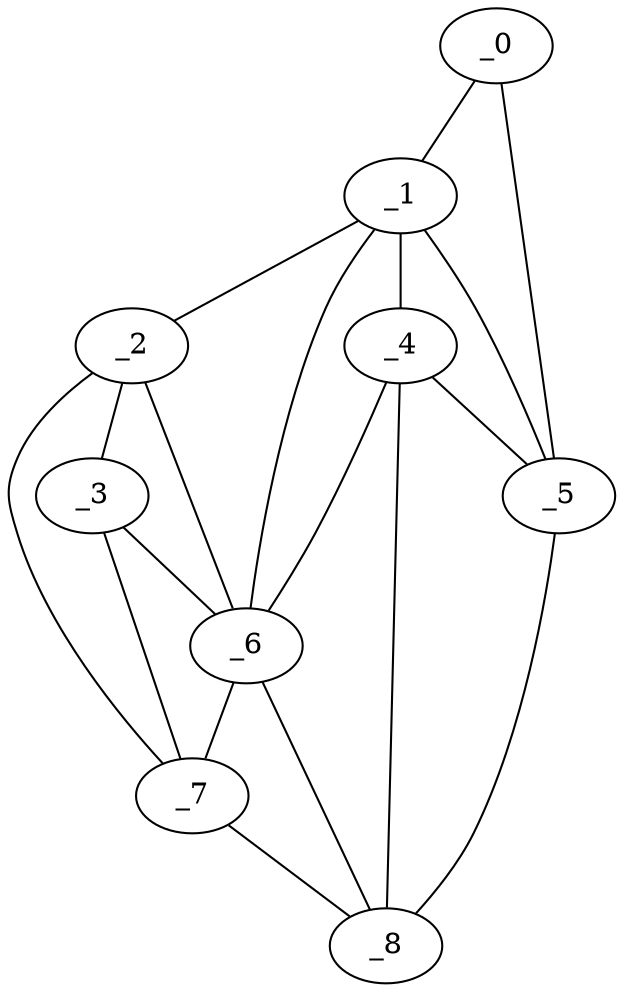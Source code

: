 graph "obj44__90.gxl" {
	_0	 [x=27,
		y=4];
	_1	 [x=51,
		y=72];
	_0 -- _1	 [valence=1];
	_5	 [x=84,
		y=5];
	_0 -- _5	 [valence=1];
	_2	 [x=70,
		y=109];
	_1 -- _2	 [valence=1];
	_4	 [x=83,
		y=61];
	_1 -- _4	 [valence=1];
	_1 -- _5	 [valence=2];
	_6	 [x=84,
		y=72];
	_1 -- _6	 [valence=2];
	_3	 [x=77,
		y=108];
	_2 -- _3	 [valence=2];
	_2 -- _6	 [valence=1];
	_7	 [x=91,
		y=113];
	_2 -- _7	 [valence=1];
	_3 -- _6	 [valence=2];
	_3 -- _7	 [valence=1];
	_4 -- _5	 [valence=2];
	_4 -- _6	 [valence=2];
	_8	 [x=116,
		y=58];
	_4 -- _8	 [valence=1];
	_5 -- _8	 [valence=1];
	_6 -- _7	 [valence=1];
	_6 -- _8	 [valence=2];
	_7 -- _8	 [valence=1];
}
